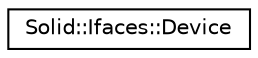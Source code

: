 digraph "Graphical Class Hierarchy"
{
  edge [fontname="Helvetica",fontsize="10",labelfontname="Helvetica",labelfontsize="10"];
  node [fontname="Helvetica",fontsize="10",shape=record];
  rankdir="LR";
  Node0 [label="Solid::Ifaces::Device",height=0.2,width=0.4,color="black", fillcolor="white", style="filled",URL="$classSolid_1_1Ifaces_1_1Device.html",tooltip="This class specifies the interface a device will have to comply to in order to be used in the system..."];
}
